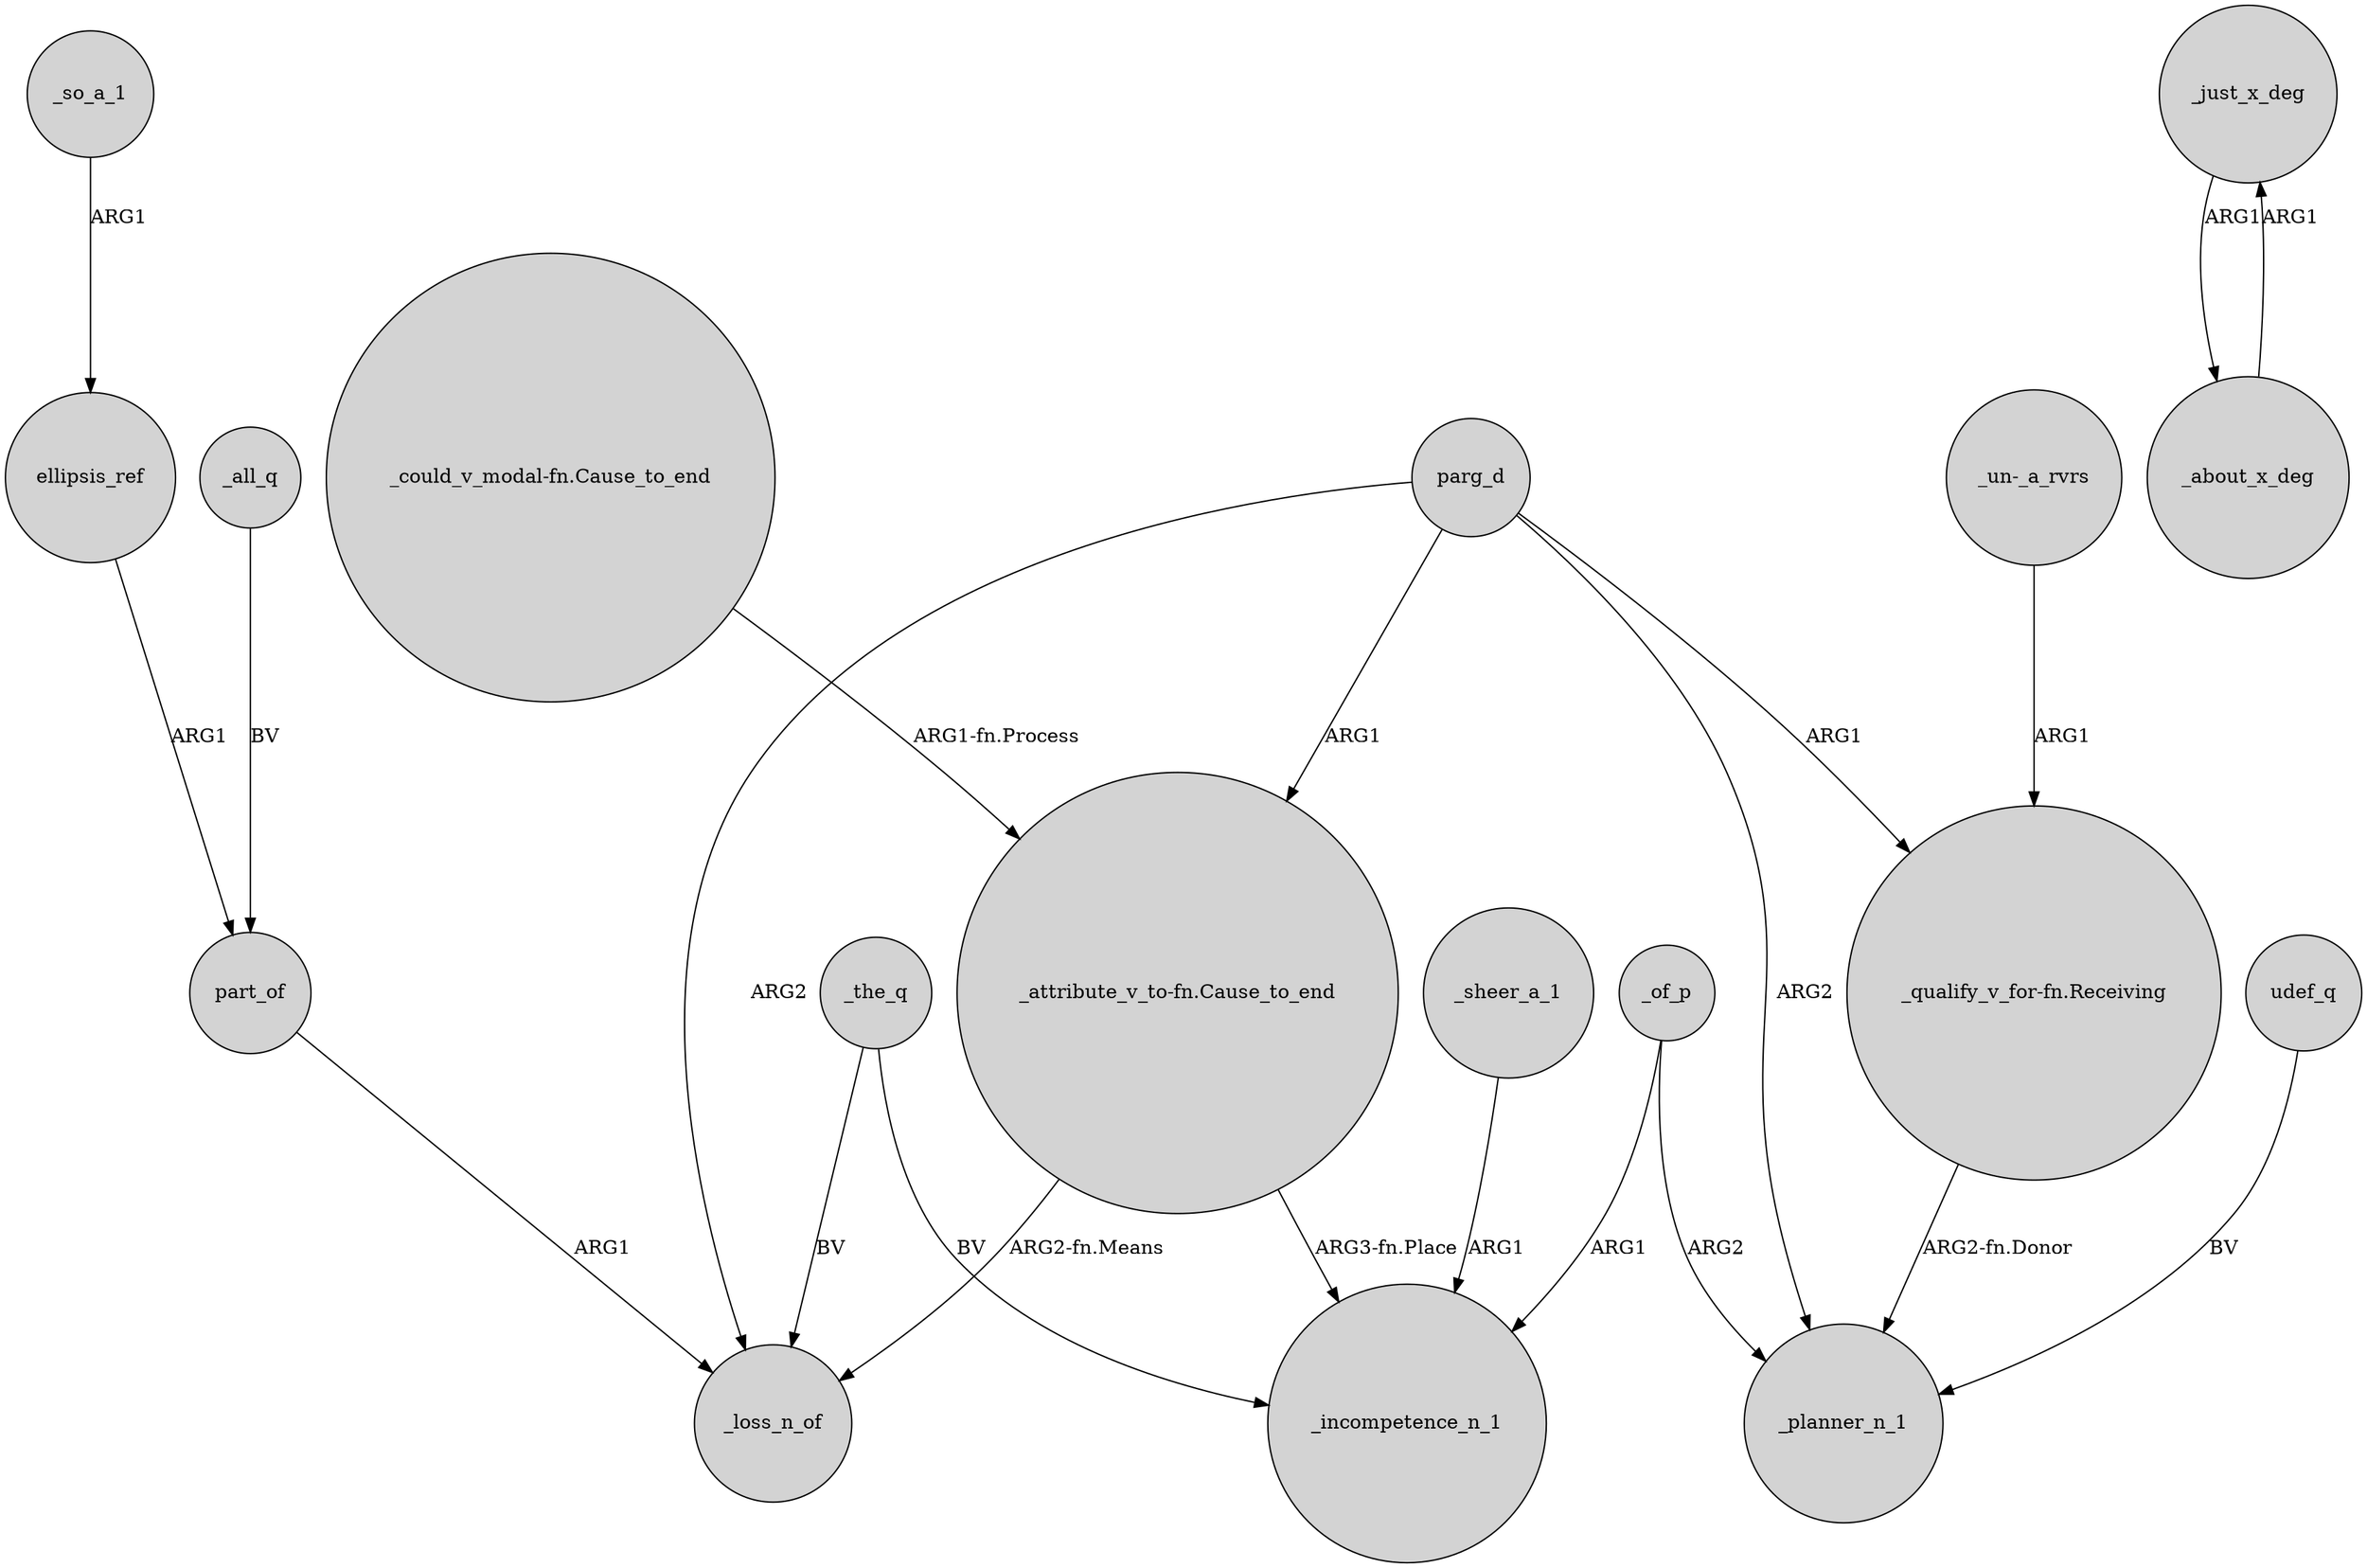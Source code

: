 digraph {
	node [shape=circle style=filled]
	parg_d -> _loss_n_of [label=ARG2]
	_the_q -> _loss_n_of [label=BV]
	_so_a_1 -> ellipsis_ref [label=ARG1]
	ellipsis_ref -> part_of [label=ARG1]
	udef_q -> _planner_n_1 [label=BV]
	"_attribute_v_to-fn.Cause_to_end" -> _loss_n_of [label="ARG2-fn.Means"]
	"_un-_a_rvrs" -> "_qualify_v_for-fn.Receiving" [label=ARG1]
	_all_q -> part_of [label=BV]
	_sheer_a_1 -> _incompetence_n_1 [label=ARG1]
	"_could_v_modal-fn.Cause_to_end" -> "_attribute_v_to-fn.Cause_to_end" [label="ARG1-fn.Process"]
	_just_x_deg -> _about_x_deg [label=ARG1]
	_of_p -> _incompetence_n_1 [label=ARG1]
	"_attribute_v_to-fn.Cause_to_end" -> _incompetence_n_1 [label="ARG3-fn.Place"]
	part_of -> _loss_n_of [label=ARG1]
	parg_d -> _planner_n_1 [label=ARG2]
	_about_x_deg -> _just_x_deg [label=ARG1]
	_of_p -> _planner_n_1 [label=ARG2]
	parg_d -> "_attribute_v_to-fn.Cause_to_end" [label=ARG1]
	parg_d -> "_qualify_v_for-fn.Receiving" [label=ARG1]
	_the_q -> _incompetence_n_1 [label=BV]
	"_qualify_v_for-fn.Receiving" -> _planner_n_1 [label="ARG2-fn.Donor"]
}
